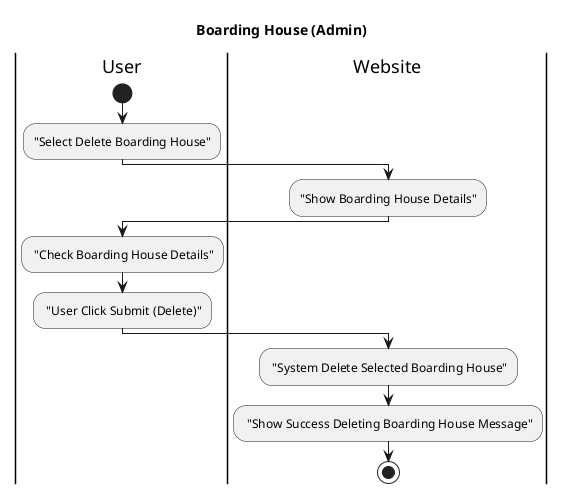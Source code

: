 @startuml
title Boarding House (Admin)
|User|
start 
    :"Select Delete Boarding House";
|Website|
    :"Show Boarding House Details";

|User|
    : "Check Boarding House Details";
    : "User Click Submit (Delete)";


|Website|
    : "System Delete Selected Boarding House";
    : "Show Success Deleting Boarding House Message";
    stop
@enduml